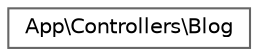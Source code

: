digraph "Graphical Class Hierarchy"
{
 // LATEX_PDF_SIZE
  bgcolor="transparent";
  edge [fontname=Helvetica,fontsize=10,labelfontname=Helvetica,labelfontsize=10];
  node [fontname=Helvetica,fontsize=10,shape=box,height=0.2,width=0.4];
  rankdir="LR";
  Node0 [id="Node000000",label="App\\Controllers\\Blog",height=0.2,width=0.4,color="grey40", fillcolor="white", style="filled",URL="$classApp_1_1Controllers_1_1Blog.html",tooltip=" "];
}
